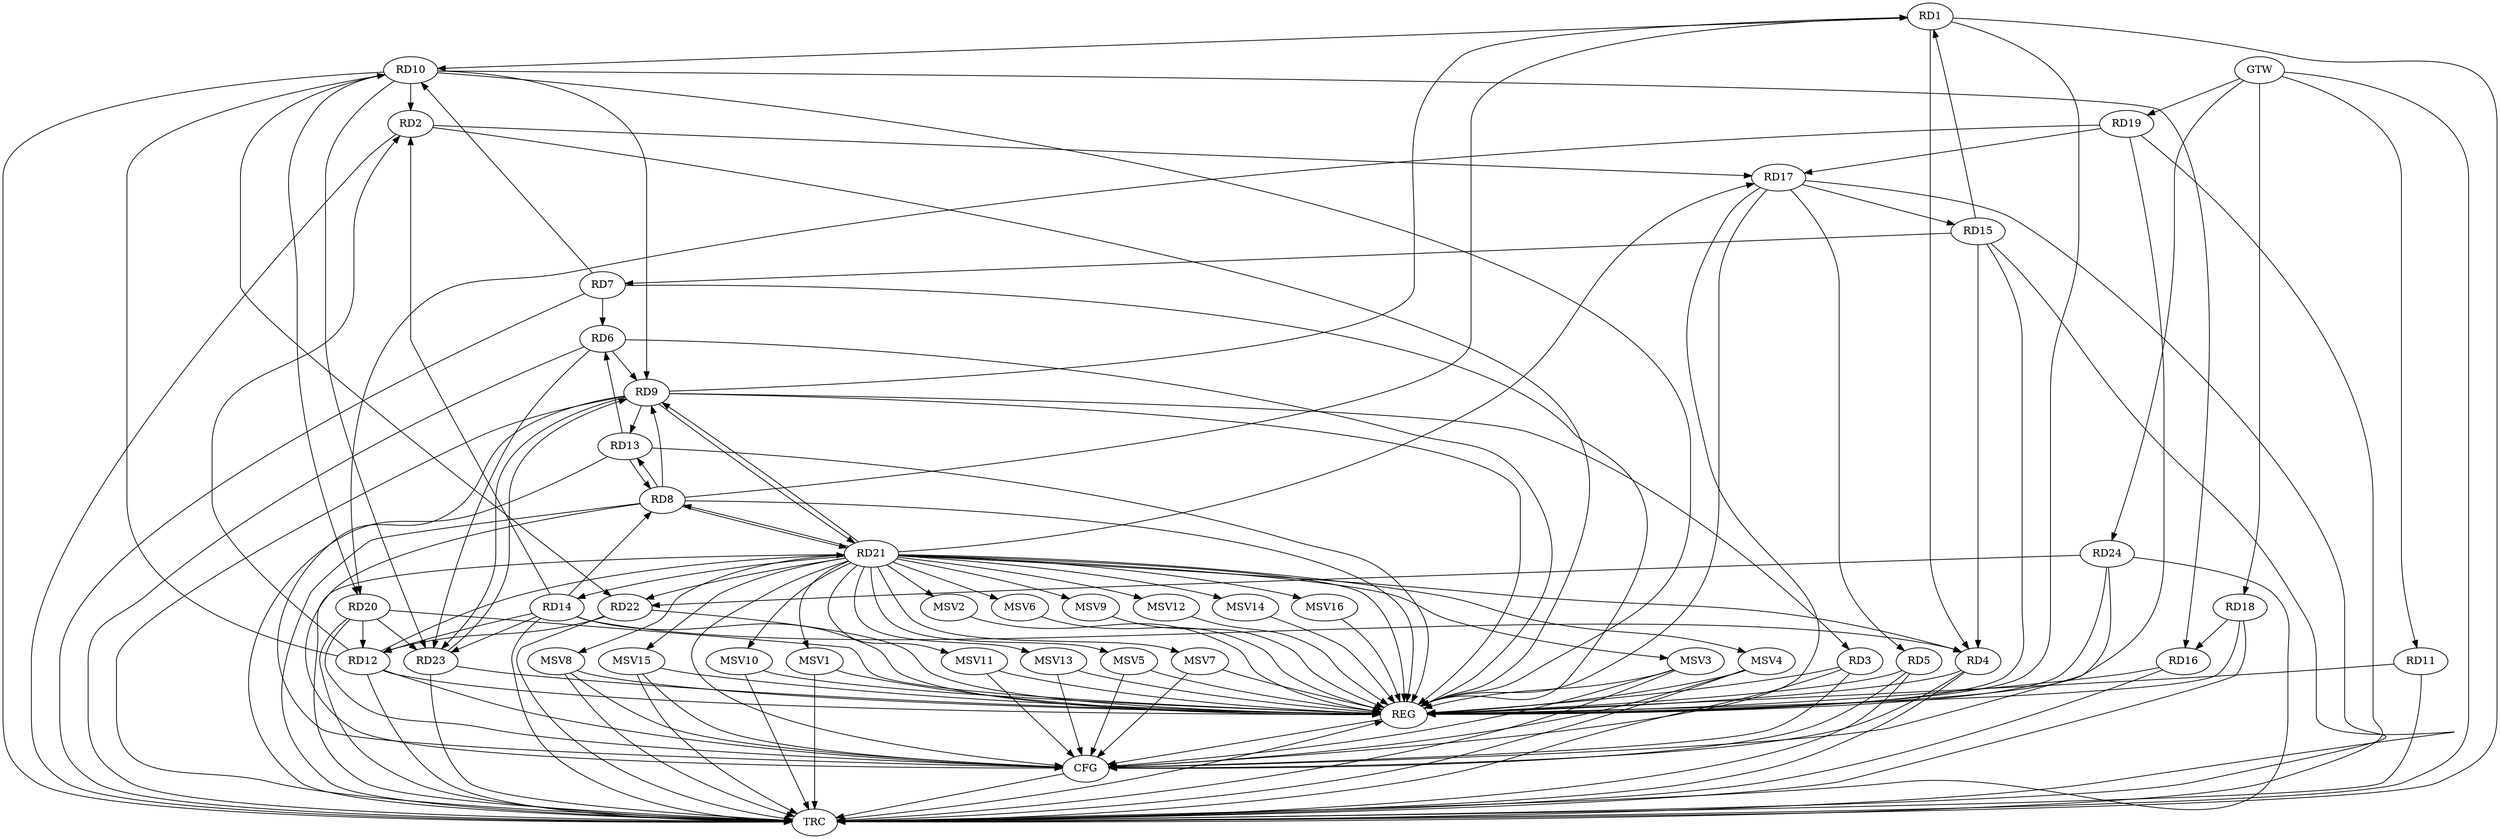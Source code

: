 strict digraph G {
  RD1 [ label="RD1" ];
  RD2 [ label="RD2" ];
  RD3 [ label="RD3" ];
  RD4 [ label="RD4" ];
  RD5 [ label="RD5" ];
  RD6 [ label="RD6" ];
  RD7 [ label="RD7" ];
  RD8 [ label="RD8" ];
  RD9 [ label="RD9" ];
  RD10 [ label="RD10" ];
  RD11 [ label="RD11" ];
  RD12 [ label="RD12" ];
  RD13 [ label="RD13" ];
  RD14 [ label="RD14" ];
  RD15 [ label="RD15" ];
  RD16 [ label="RD16" ];
  RD17 [ label="RD17" ];
  RD18 [ label="RD18" ];
  RD19 [ label="RD19" ];
  RD20 [ label="RD20" ];
  RD21 [ label="RD21" ];
  RD22 [ label="RD22" ];
  RD23 [ label="RD23" ];
  RD24 [ label="RD24" ];
  GTW [ label="GTW" ];
  REG [ label="REG" ];
  CFG [ label="CFG" ];
  TRC [ label="TRC" ];
  MSV1 [ label="MSV1" ];
  MSV2 [ label="MSV2" ];
  MSV3 [ label="MSV3" ];
  MSV4 [ label="MSV4" ];
  MSV5 [ label="MSV5" ];
  MSV6 [ label="MSV6" ];
  MSV7 [ label="MSV7" ];
  MSV8 [ label="MSV8" ];
  MSV9 [ label="MSV9" ];
  MSV10 [ label="MSV10" ];
  MSV11 [ label="MSV11" ];
  MSV12 [ label="MSV12" ];
  MSV13 [ label="MSV13" ];
  MSV14 [ label="MSV14" ];
  MSV15 [ label="MSV15" ];
  MSV16 [ label="MSV16" ];
  RD1 -> RD4;
  RD8 -> RD1;
  RD9 -> RD1;
  RD1 -> RD10;
  RD15 -> RD1;
  RD10 -> RD2;
  RD12 -> RD2;
  RD14 -> RD2;
  RD2 -> RD17;
  RD9 -> RD3;
  RD14 -> RD4;
  RD15 -> RD4;
  RD21 -> RD4;
  RD17 -> RD5;
  RD7 -> RD6;
  RD6 -> RD9;
  RD13 -> RD6;
  RD6 -> RD23;
  RD7 -> RD10;
  RD15 -> RD7;
  RD8 -> RD9;
  RD8 -> RD13;
  RD13 -> RD8;
  RD14 -> RD8;
  RD8 -> RD21;
  RD21 -> RD8;
  RD10 -> RD9;
  RD9 -> RD13;
  RD9 -> RD21;
  RD21 -> RD9;
  RD9 -> RD23;
  RD23 -> RD9;
  RD12 -> RD10;
  RD10 -> RD16;
  RD10 -> RD20;
  RD10 -> RD22;
  RD10 -> RD23;
  RD14 -> RD12;
  RD20 -> RD12;
  RD12 -> RD21;
  RD22 -> RD12;
  RD21 -> RD14;
  RD14 -> RD23;
  RD17 -> RD15;
  RD18 -> RD16;
  RD19 -> RD17;
  RD21 -> RD17;
  RD19 -> RD20;
  RD20 -> RD23;
  RD21 -> RD22;
  RD24 -> RD22;
  GTW -> RD11;
  GTW -> RD18;
  GTW -> RD19;
  GTW -> RD24;
  RD1 -> REG;
  RD2 -> REG;
  RD3 -> REG;
  RD4 -> REG;
  RD5 -> REG;
  RD6 -> REG;
  RD7 -> REG;
  RD8 -> REG;
  RD9 -> REG;
  RD10 -> REG;
  RD11 -> REG;
  RD12 -> REG;
  RD13 -> REG;
  RD14 -> REG;
  RD15 -> REG;
  RD16 -> REG;
  RD17 -> REG;
  RD18 -> REG;
  RD19 -> REG;
  RD20 -> REG;
  RD21 -> REG;
  RD22 -> REG;
  RD23 -> REG;
  RD24 -> REG;
  RD20 -> CFG;
  RD5 -> CFG;
  RD21 -> CFG;
  RD8 -> CFG;
  RD9 -> CFG;
  RD12 -> CFG;
  RD4 -> CFG;
  RD24 -> CFG;
  RD3 -> CFG;
  RD17 -> CFG;
  REG -> CFG;
  RD1 -> TRC;
  RD2 -> TRC;
  RD3 -> TRC;
  RD4 -> TRC;
  RD5 -> TRC;
  RD6 -> TRC;
  RD7 -> TRC;
  RD8 -> TRC;
  RD9 -> TRC;
  RD10 -> TRC;
  RD11 -> TRC;
  RD12 -> TRC;
  RD13 -> TRC;
  RD14 -> TRC;
  RD15 -> TRC;
  RD16 -> TRC;
  RD17 -> TRC;
  RD18 -> TRC;
  RD19 -> TRC;
  RD20 -> TRC;
  RD21 -> TRC;
  RD22 -> TRC;
  RD23 -> TRC;
  RD24 -> TRC;
  GTW -> TRC;
  CFG -> TRC;
  TRC -> REG;
  RD21 -> MSV1;
  MSV1 -> REG;
  MSV1 -> TRC;
  RD21 -> MSV2;
  RD21 -> MSV3;
  MSV2 -> REG;
  MSV3 -> REG;
  MSV3 -> TRC;
  MSV3 -> CFG;
  RD21 -> MSV4;
  RD21 -> MSV5;
  MSV4 -> REG;
  MSV4 -> TRC;
  MSV4 -> CFG;
  MSV5 -> REG;
  MSV5 -> CFG;
  RD21 -> MSV6;
  RD21 -> MSV7;
  RD21 -> MSV8;
  MSV6 -> REG;
  MSV7 -> REG;
  MSV7 -> CFG;
  MSV8 -> REG;
  MSV8 -> TRC;
  MSV8 -> CFG;
  RD21 -> MSV9;
  MSV9 -> REG;
  RD21 -> MSV10;
  MSV10 -> REG;
  MSV10 -> TRC;
  RD21 -> MSV11;
  RD21 -> MSV12;
  MSV11 -> REG;
  MSV11 -> CFG;
  MSV12 -> REG;
  RD21 -> MSV13;
  MSV13 -> REG;
  MSV13 -> CFG;
  RD21 -> MSV14;
  RD21 -> MSV15;
  RD21 -> MSV16;
  MSV14 -> REG;
  MSV15 -> REG;
  MSV15 -> TRC;
  MSV15 -> CFG;
  MSV16 -> REG;
}
